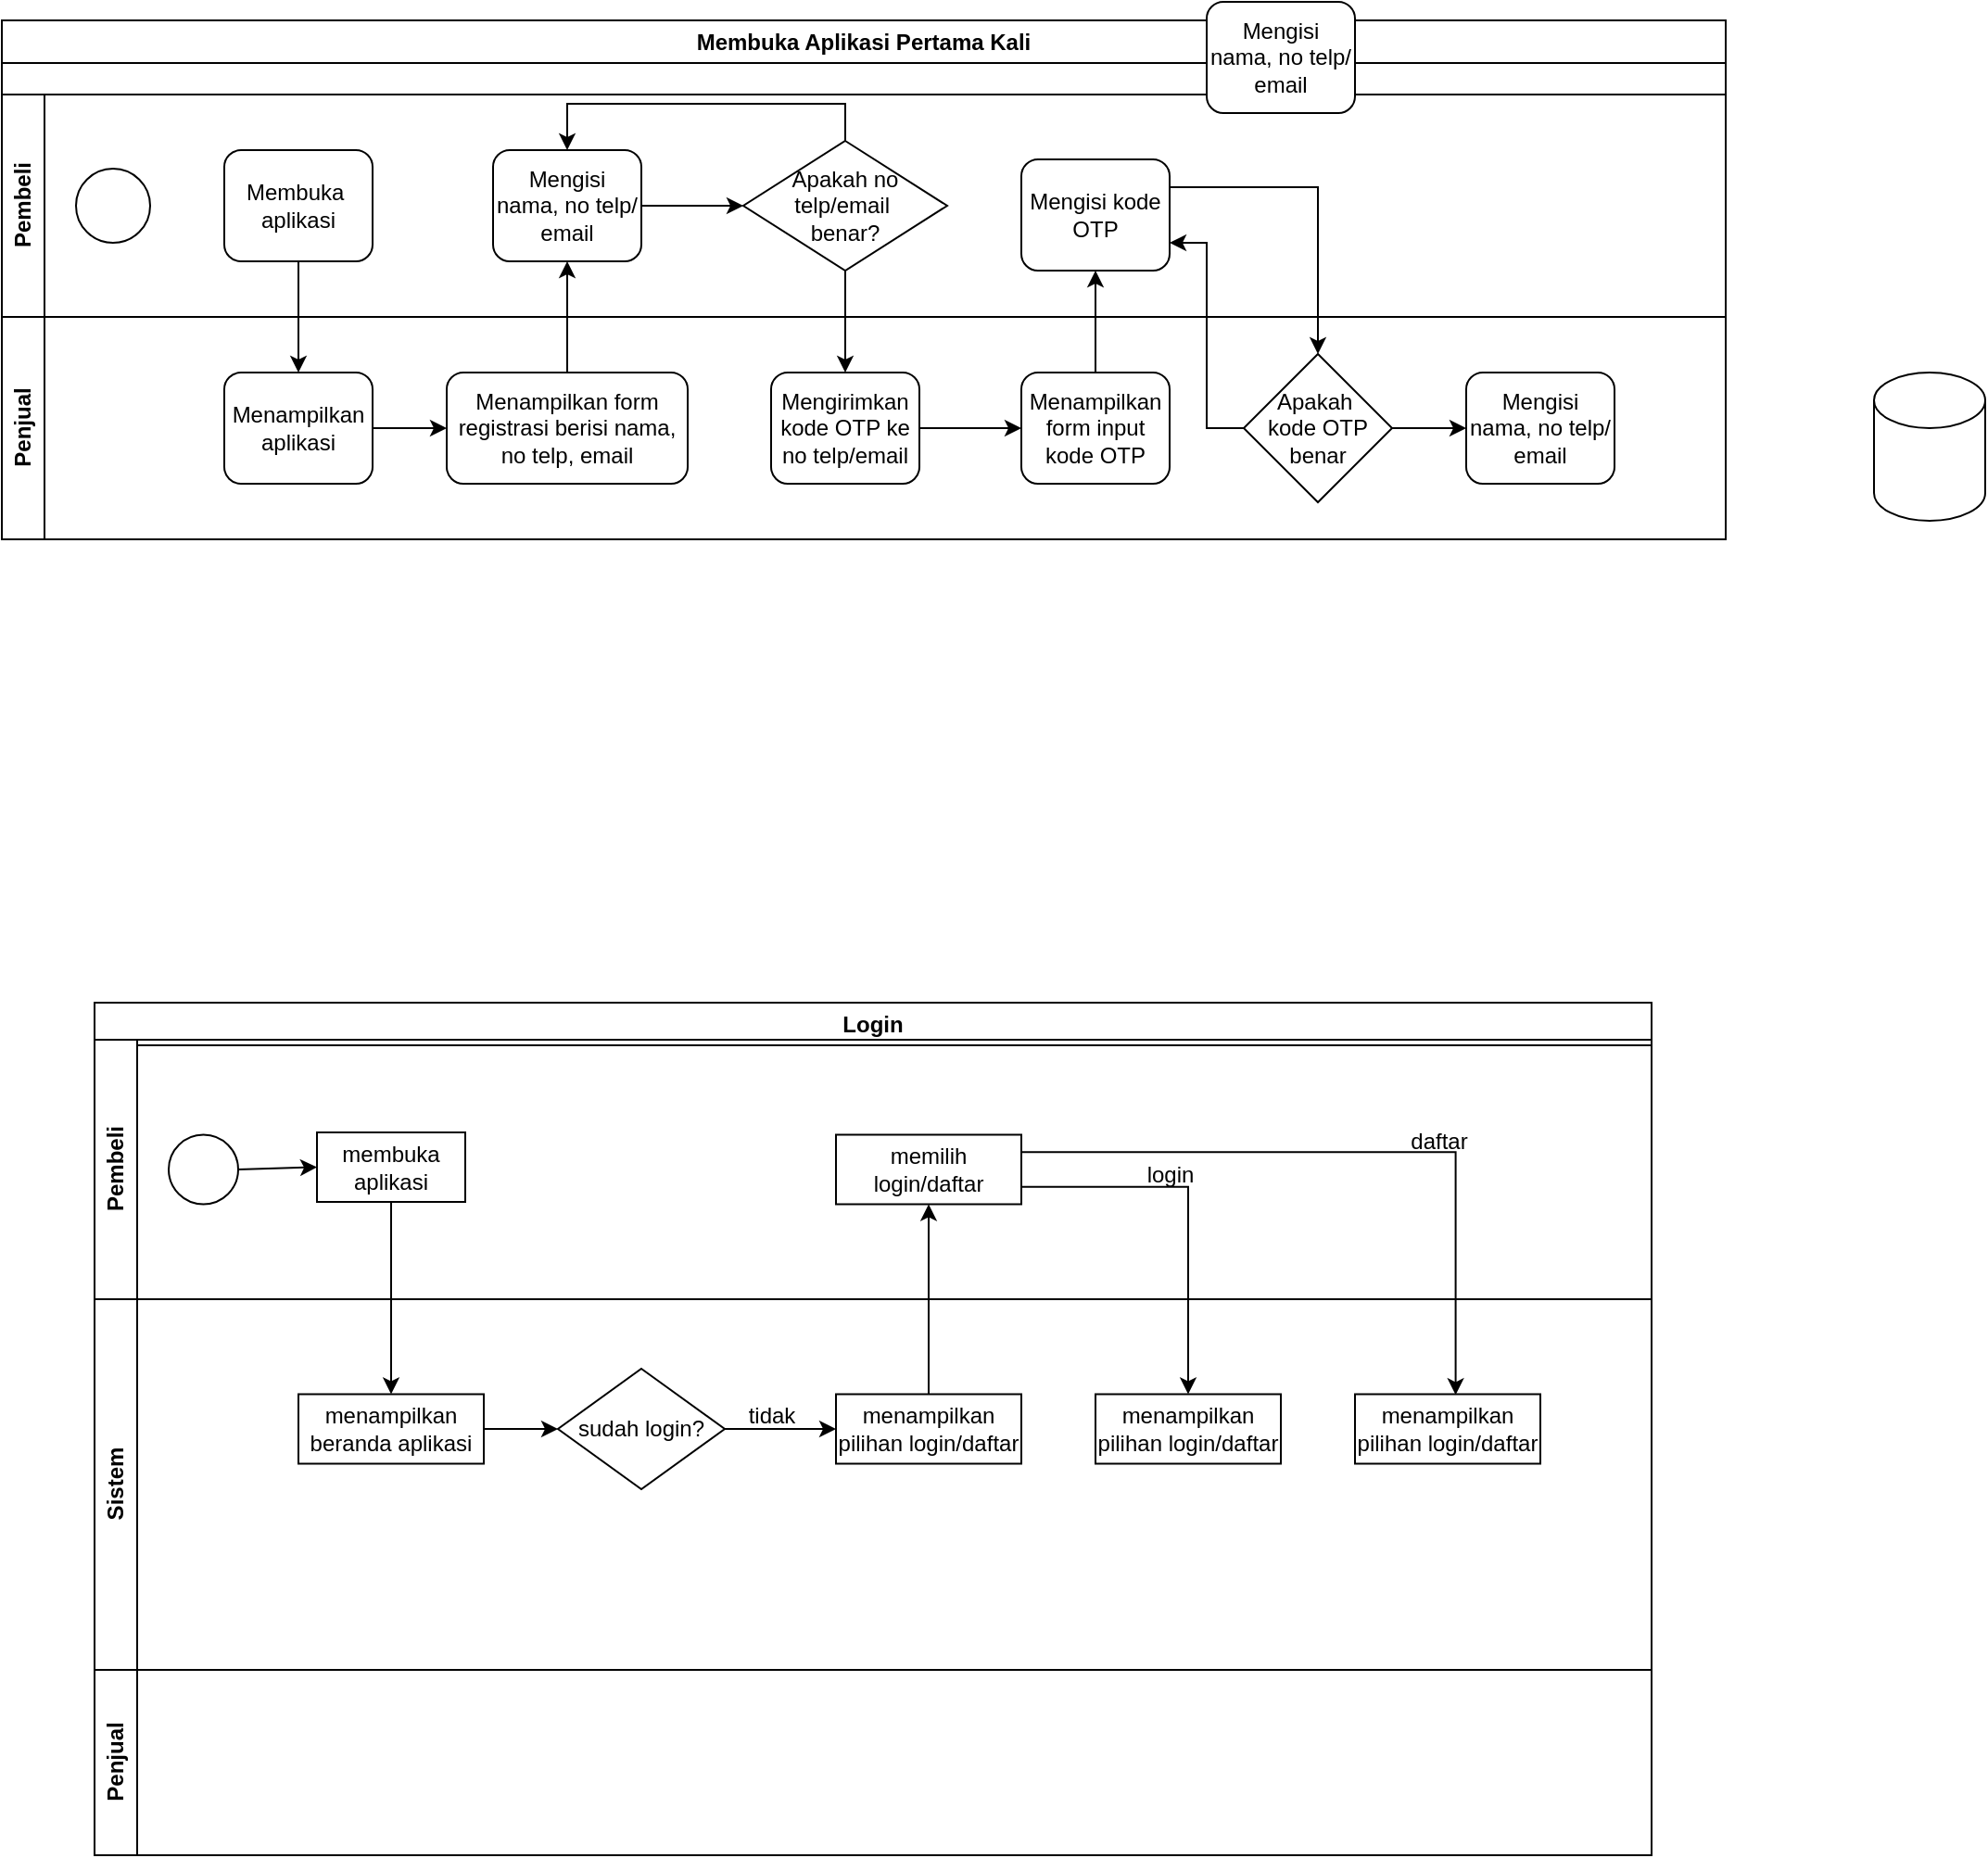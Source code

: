 <mxfile version="25.0.3">
  <diagram name="Halaman-1" id="dJWml7e_3UsgryPbaNAH">
    <mxGraphModel dx="1591" dy="12395" grid="1" gridSize="10" guides="1" tooltips="1" connect="1" arrows="1" fold="1" page="1" pageScale="10" pageWidth="827" pageHeight="1169" math="0" shadow="0">
      <root>
        <mxCell id="0" />
        <mxCell id="1" parent="0" />
        <mxCell id="1x1_cKniDCLI9DL_jRmz-1" value="Login" style="swimlane;whiteSpace=wrap;html=1;" vertex="1" parent="1">
          <mxGeometry x="50" y="530" width="840" height="460" as="geometry" />
        </mxCell>
        <mxCell id="1x1_cKniDCLI9DL_jRmz-2" value="Pembeli" style="swimlane;horizontal=0;whiteSpace=wrap;html=1;" vertex="1" parent="1x1_cKniDCLI9DL_jRmz-1">
          <mxGeometry y="20" width="840" height="140" as="geometry" />
        </mxCell>
        <mxCell id="1x1_cKniDCLI9DL_jRmz-4" value="" style="ellipse;whiteSpace=wrap;html=1;aspect=fixed;" vertex="1" parent="1x1_cKniDCLI9DL_jRmz-2">
          <mxGeometry x="40" y="51.25" width="37.5" height="37.5" as="geometry" />
        </mxCell>
        <mxCell id="1x1_cKniDCLI9DL_jRmz-7" value="membuka aplikasi" style="rounded=0;whiteSpace=wrap;html=1;" vertex="1" parent="1x1_cKniDCLI9DL_jRmz-2">
          <mxGeometry x="120" y="50" width="80" height="37.5" as="geometry" />
        </mxCell>
        <mxCell id="1x1_cKniDCLI9DL_jRmz-6" value="" style="endArrow=classic;html=1;rounded=0;exitX=1;exitY=0.5;exitDx=0;exitDy=0;entryX=0;entryY=0.5;entryDx=0;entryDy=0;" edge="1" parent="1x1_cKniDCLI9DL_jRmz-2" source="1x1_cKniDCLI9DL_jRmz-4" target="1x1_cKniDCLI9DL_jRmz-7">
          <mxGeometry width="50" height="50" relative="1" as="geometry">
            <mxPoint x="230" y="170" as="sourcePoint" />
            <mxPoint x="120" y="95" as="targetPoint" />
          </mxGeometry>
        </mxCell>
        <mxCell id="1x1_cKniDCLI9DL_jRmz-40" value="memilih login/daftar" style="rounded=0;whiteSpace=wrap;html=1;" vertex="1" parent="1x1_cKniDCLI9DL_jRmz-2">
          <mxGeometry x="400" y="51.25" width="100" height="37.5" as="geometry" />
        </mxCell>
        <mxCell id="1x1_cKniDCLI9DL_jRmz-59" value="daftar" style="text;html=1;align=center;verticalAlign=middle;resizable=0;points=[];autosize=1;strokeColor=none;fillColor=none;" vertex="1" parent="1x1_cKniDCLI9DL_jRmz-2">
          <mxGeometry x="700" y="40" width="50" height="30" as="geometry" />
        </mxCell>
        <mxCell id="1x1_cKniDCLI9DL_jRmz-8" value="Penjual" style="swimlane;horizontal=0;whiteSpace=wrap;html=1;" vertex="1" parent="1x1_cKniDCLI9DL_jRmz-1">
          <mxGeometry y="360" width="840" height="100" as="geometry" />
        </mxCell>
        <mxCell id="1x1_cKniDCLI9DL_jRmz-3" value="Sistem" style="swimlane;horizontal=0;whiteSpace=wrap;html=1;" vertex="1" parent="1x1_cKniDCLI9DL_jRmz-8">
          <mxGeometry y="-200" width="840" height="200" as="geometry" />
        </mxCell>
        <mxCell id="1x1_cKniDCLI9DL_jRmz-29" style="edgeStyle=orthogonalEdgeStyle;rounded=0;orthogonalLoop=1;jettySize=auto;html=1;exitX=1;exitY=0.5;exitDx=0;exitDy=0;entryX=0;entryY=0.5;entryDx=0;entryDy=0;" edge="1" parent="1x1_cKniDCLI9DL_jRmz-3" source="1x1_cKniDCLI9DL_jRmz-10" target="1x1_cKniDCLI9DL_jRmz-18">
          <mxGeometry relative="1" as="geometry" />
        </mxCell>
        <mxCell id="1x1_cKniDCLI9DL_jRmz-10" value="menampilkan beranda aplikasi" style="rounded=0;whiteSpace=wrap;html=1;" vertex="1" parent="1x1_cKniDCLI9DL_jRmz-3">
          <mxGeometry x="110" y="51.25" width="100" height="37.5" as="geometry" />
        </mxCell>
        <mxCell id="1x1_cKniDCLI9DL_jRmz-39" style="edgeStyle=orthogonalEdgeStyle;rounded=0;orthogonalLoop=1;jettySize=auto;html=1;exitX=1;exitY=0.5;exitDx=0;exitDy=0;entryX=0;entryY=0.5;entryDx=0;entryDy=0;" edge="1" parent="1x1_cKniDCLI9DL_jRmz-3" source="1x1_cKniDCLI9DL_jRmz-18" target="1x1_cKniDCLI9DL_jRmz-27">
          <mxGeometry relative="1" as="geometry" />
        </mxCell>
        <mxCell id="1x1_cKniDCLI9DL_jRmz-18" value="sudah login?" style="rhombus;whiteSpace=wrap;html=1;rounded=0;" vertex="1" parent="1x1_cKniDCLI9DL_jRmz-3">
          <mxGeometry x="250" y="37.5" width="90" height="65" as="geometry" />
        </mxCell>
        <mxCell id="1x1_cKniDCLI9DL_jRmz-22" value="tidak" style="text;html=1;align=center;verticalAlign=middle;resizable=0;points=[];autosize=1;strokeColor=none;fillColor=none;" vertex="1" parent="1x1_cKniDCLI9DL_jRmz-3">
          <mxGeometry x="340" y="48" width="50" height="30" as="geometry" />
        </mxCell>
        <mxCell id="1x1_cKniDCLI9DL_jRmz-27" value="menampilkan pilihan login/daftar" style="rounded=0;whiteSpace=wrap;html=1;" vertex="1" parent="1x1_cKniDCLI9DL_jRmz-3">
          <mxGeometry x="400" y="51.25" width="100" height="37.5" as="geometry" />
        </mxCell>
        <mxCell id="1x1_cKniDCLI9DL_jRmz-44" value="menampilkan pilihan login/daftar" style="rounded=0;whiteSpace=wrap;html=1;" vertex="1" parent="1x1_cKniDCLI9DL_jRmz-3">
          <mxGeometry x="540" y="51.25" width="100" height="37.5" as="geometry" />
        </mxCell>
        <mxCell id="1x1_cKniDCLI9DL_jRmz-45" value="menampilkan pilihan login/daftar" style="rounded=0;whiteSpace=wrap;html=1;" vertex="1" parent="1x1_cKniDCLI9DL_jRmz-3">
          <mxGeometry x="680" y="51.25" width="100" height="37.5" as="geometry" />
        </mxCell>
        <mxCell id="1x1_cKniDCLI9DL_jRmz-11" style="edgeStyle=orthogonalEdgeStyle;rounded=0;orthogonalLoop=1;jettySize=auto;html=1;exitX=0.5;exitY=1;exitDx=0;exitDy=0;entryX=0.5;entryY=0;entryDx=0;entryDy=0;" edge="1" parent="1x1_cKniDCLI9DL_jRmz-1" source="1x1_cKniDCLI9DL_jRmz-7" target="1x1_cKniDCLI9DL_jRmz-10">
          <mxGeometry relative="1" as="geometry" />
        </mxCell>
        <mxCell id="1x1_cKniDCLI9DL_jRmz-42" style="edgeStyle=orthogonalEdgeStyle;rounded=0;orthogonalLoop=1;jettySize=auto;html=1;exitX=0.5;exitY=0;exitDx=0;exitDy=0;entryX=0.5;entryY=1;entryDx=0;entryDy=0;" edge="1" parent="1x1_cKniDCLI9DL_jRmz-1" source="1x1_cKniDCLI9DL_jRmz-27" target="1x1_cKniDCLI9DL_jRmz-40">
          <mxGeometry relative="1" as="geometry" />
        </mxCell>
        <mxCell id="1x1_cKniDCLI9DL_jRmz-43" style="edgeStyle=orthogonalEdgeStyle;rounded=0;orthogonalLoop=1;jettySize=auto;html=1;exitX=1;exitY=0.75;exitDx=0;exitDy=0;entryX=0.5;entryY=0;entryDx=0;entryDy=0;" edge="1" parent="1x1_cKniDCLI9DL_jRmz-1" source="1x1_cKniDCLI9DL_jRmz-40" target="1x1_cKniDCLI9DL_jRmz-44">
          <mxGeometry relative="1" as="geometry">
            <mxPoint x="550" y="99.235" as="targetPoint" />
          </mxGeometry>
        </mxCell>
        <mxCell id="1x1_cKniDCLI9DL_jRmz-55" style="edgeStyle=orthogonalEdgeStyle;rounded=0;orthogonalLoop=1;jettySize=auto;html=1;exitX=1;exitY=0.25;exitDx=0;exitDy=0;entryX=0.543;entryY=0.011;entryDx=0;entryDy=0;entryPerimeter=0;" edge="1" parent="1x1_cKniDCLI9DL_jRmz-1" source="1x1_cKniDCLI9DL_jRmz-40" target="1x1_cKniDCLI9DL_jRmz-45">
          <mxGeometry relative="1" as="geometry" />
        </mxCell>
        <mxCell id="1x1_cKniDCLI9DL_jRmz-57" value="login" style="text;html=1;align=center;verticalAlign=middle;resizable=0;points=[];autosize=1;strokeColor=none;fillColor=none;" vertex="1" parent="1">
          <mxGeometry x="605" y="608" width="50" height="30" as="geometry" />
        </mxCell>
        <mxCell id="1x1_cKniDCLI9DL_jRmz-61" value="Membuka Aplikasi Pertama Kali" style="swimlane;whiteSpace=wrap;html=1;" vertex="1" parent="1">
          <mxGeometry width="930" height="280" as="geometry" />
        </mxCell>
        <mxCell id="1x1_cKniDCLI9DL_jRmz-62" value="Pembeli" style="swimlane;horizontal=0;whiteSpace=wrap;html=1;" vertex="1" parent="1x1_cKniDCLI9DL_jRmz-61">
          <mxGeometry y="40" width="930" height="120" as="geometry" />
        </mxCell>
        <mxCell id="1x1_cKniDCLI9DL_jRmz-66" value="" style="ellipse;whiteSpace=wrap;html=1;aspect=fixed;" vertex="1" parent="1x1_cKniDCLI9DL_jRmz-62">
          <mxGeometry x="40" y="40" width="40" height="40" as="geometry" />
        </mxCell>
        <mxCell id="1x1_cKniDCLI9DL_jRmz-67" value="Membuka&amp;nbsp;&lt;div&gt;aplikasi&lt;/div&gt;" style="rounded=1;whiteSpace=wrap;html=1;" vertex="1" parent="1x1_cKniDCLI9DL_jRmz-62">
          <mxGeometry x="120" y="30" width="80" height="60" as="geometry" />
        </mxCell>
        <mxCell id="1x1_cKniDCLI9DL_jRmz-81" style="edgeStyle=orthogonalEdgeStyle;rounded=0;orthogonalLoop=1;jettySize=auto;html=1;exitX=1;exitY=0.5;exitDx=0;exitDy=0;entryX=0;entryY=0.5;entryDx=0;entryDy=0;" edge="1" parent="1x1_cKniDCLI9DL_jRmz-62" source="1x1_cKniDCLI9DL_jRmz-72" target="1x1_cKniDCLI9DL_jRmz-77">
          <mxGeometry relative="1" as="geometry" />
        </mxCell>
        <mxCell id="1x1_cKniDCLI9DL_jRmz-72" value="Mengisi nama, no telp/ email" style="rounded=1;whiteSpace=wrap;html=1;" vertex="1" parent="1x1_cKniDCLI9DL_jRmz-62">
          <mxGeometry x="265" y="30" width="80" height="60" as="geometry" />
        </mxCell>
        <mxCell id="1x1_cKniDCLI9DL_jRmz-78" style="edgeStyle=orthogonalEdgeStyle;rounded=0;orthogonalLoop=1;jettySize=auto;html=1;exitX=0.5;exitY=0;exitDx=0;exitDy=0;entryX=0.5;entryY=0;entryDx=0;entryDy=0;" edge="1" parent="1x1_cKniDCLI9DL_jRmz-62" source="1x1_cKniDCLI9DL_jRmz-77" target="1x1_cKniDCLI9DL_jRmz-72">
          <mxGeometry relative="1" as="geometry" />
        </mxCell>
        <mxCell id="1x1_cKniDCLI9DL_jRmz-77" value="Apakah no telp/email&amp;nbsp;&lt;div&gt;benar?&lt;/div&gt;" style="rhombus;whiteSpace=wrap;html=1;" vertex="1" parent="1x1_cKniDCLI9DL_jRmz-62">
          <mxGeometry x="400" y="25" width="110" height="70" as="geometry" />
        </mxCell>
        <mxCell id="1x1_cKniDCLI9DL_jRmz-85" value="Mengisi kode OTP" style="rounded=1;whiteSpace=wrap;html=1;" vertex="1" parent="1x1_cKniDCLI9DL_jRmz-62">
          <mxGeometry x="550" y="35" width="80" height="60" as="geometry" />
        </mxCell>
        <mxCell id="1x1_cKniDCLI9DL_jRmz-64" value="Penjual" style="swimlane;horizontal=0;whiteSpace=wrap;html=1;" vertex="1" parent="1x1_cKniDCLI9DL_jRmz-61">
          <mxGeometry y="160" width="930" height="120" as="geometry" />
        </mxCell>
        <mxCell id="1x1_cKniDCLI9DL_jRmz-80" style="edgeStyle=orthogonalEdgeStyle;rounded=0;orthogonalLoop=1;jettySize=auto;html=1;exitX=1;exitY=0.5;exitDx=0;exitDy=0;entryX=0;entryY=0.5;entryDx=0;entryDy=0;" edge="1" parent="1x1_cKniDCLI9DL_jRmz-64" source="1x1_cKniDCLI9DL_jRmz-69" target="1x1_cKniDCLI9DL_jRmz-71">
          <mxGeometry relative="1" as="geometry" />
        </mxCell>
        <mxCell id="1x1_cKniDCLI9DL_jRmz-69" value="Menampilkan aplikasi" style="rounded=1;whiteSpace=wrap;html=1;" vertex="1" parent="1x1_cKniDCLI9DL_jRmz-64">
          <mxGeometry x="120" y="30" width="80" height="60" as="geometry" />
        </mxCell>
        <mxCell id="1x1_cKniDCLI9DL_jRmz-71" value="Menampilkan form registrasi berisi nama, no telp, email" style="rounded=1;whiteSpace=wrap;html=1;" vertex="1" parent="1x1_cKniDCLI9DL_jRmz-64">
          <mxGeometry x="240" y="30" width="130" height="60" as="geometry" />
        </mxCell>
        <mxCell id="1x1_cKniDCLI9DL_jRmz-84" style="edgeStyle=orthogonalEdgeStyle;rounded=0;orthogonalLoop=1;jettySize=auto;html=1;exitX=1;exitY=0.5;exitDx=0;exitDy=0;entryX=0;entryY=0.5;entryDx=0;entryDy=0;" edge="1" parent="1x1_cKniDCLI9DL_jRmz-64" source="1x1_cKniDCLI9DL_jRmz-73" target="1x1_cKniDCLI9DL_jRmz-83">
          <mxGeometry relative="1" as="geometry" />
        </mxCell>
        <mxCell id="1x1_cKniDCLI9DL_jRmz-73" value="Mengirimkan kode OTP ke no telp/email" style="rounded=1;whiteSpace=wrap;html=1;" vertex="1" parent="1x1_cKniDCLI9DL_jRmz-64">
          <mxGeometry x="415" y="30" width="80" height="60" as="geometry" />
        </mxCell>
        <mxCell id="1x1_cKniDCLI9DL_jRmz-83" value="Menampilkan form input kode OTP" style="rounded=1;whiteSpace=wrap;html=1;" vertex="1" parent="1x1_cKniDCLI9DL_jRmz-64">
          <mxGeometry x="550" y="30" width="80" height="60" as="geometry" />
        </mxCell>
        <mxCell id="1x1_cKniDCLI9DL_jRmz-91" style="edgeStyle=orthogonalEdgeStyle;rounded=0;orthogonalLoop=1;jettySize=auto;html=1;exitX=1;exitY=0.5;exitDx=0;exitDy=0;entryX=0;entryY=0.5;entryDx=0;entryDy=0;" edge="1" parent="1x1_cKniDCLI9DL_jRmz-64" source="1x1_cKniDCLI9DL_jRmz-87" target="1x1_cKniDCLI9DL_jRmz-90">
          <mxGeometry relative="1" as="geometry" />
        </mxCell>
        <mxCell id="1x1_cKniDCLI9DL_jRmz-87" value="Apakah&amp;nbsp;&lt;div&gt;kode OTP benar&lt;/div&gt;" style="rhombus;whiteSpace=wrap;html=1;" vertex="1" parent="1x1_cKniDCLI9DL_jRmz-64">
          <mxGeometry x="670" y="20" width="80" height="80" as="geometry" />
        </mxCell>
        <mxCell id="1x1_cKniDCLI9DL_jRmz-90" value="Mengisi nama, no telp/ email" style="rounded=1;whiteSpace=wrap;html=1;" vertex="1" parent="1x1_cKniDCLI9DL_jRmz-64">
          <mxGeometry x="790" y="30" width="80" height="60" as="geometry" />
        </mxCell>
        <mxCell id="1x1_cKniDCLI9DL_jRmz-76" style="edgeStyle=orthogonalEdgeStyle;rounded=0;orthogonalLoop=1;jettySize=auto;html=1;exitX=0.5;exitY=0;exitDx=0;exitDy=0;entryX=0.5;entryY=1;entryDx=0;entryDy=0;" edge="1" parent="1x1_cKniDCLI9DL_jRmz-61" source="1x1_cKniDCLI9DL_jRmz-71" target="1x1_cKniDCLI9DL_jRmz-72">
          <mxGeometry relative="1" as="geometry" />
        </mxCell>
        <mxCell id="1x1_cKniDCLI9DL_jRmz-79" style="edgeStyle=orthogonalEdgeStyle;rounded=0;orthogonalLoop=1;jettySize=auto;html=1;exitX=0.5;exitY=1;exitDx=0;exitDy=0;entryX=0.5;entryY=0;entryDx=0;entryDy=0;" edge="1" parent="1x1_cKniDCLI9DL_jRmz-61" source="1x1_cKniDCLI9DL_jRmz-67" target="1x1_cKniDCLI9DL_jRmz-69">
          <mxGeometry relative="1" as="geometry" />
        </mxCell>
        <mxCell id="1x1_cKniDCLI9DL_jRmz-82" style="edgeStyle=orthogonalEdgeStyle;rounded=0;orthogonalLoop=1;jettySize=auto;html=1;exitX=0.5;exitY=1;exitDx=0;exitDy=0;entryX=0.5;entryY=0;entryDx=0;entryDy=0;" edge="1" parent="1x1_cKniDCLI9DL_jRmz-61" source="1x1_cKniDCLI9DL_jRmz-77" target="1x1_cKniDCLI9DL_jRmz-73">
          <mxGeometry relative="1" as="geometry" />
        </mxCell>
        <mxCell id="1x1_cKniDCLI9DL_jRmz-74" value="Mengisi nama, no telp/ email" style="rounded=1;whiteSpace=wrap;html=1;" vertex="1" parent="1x1_cKniDCLI9DL_jRmz-61">
          <mxGeometry x="650" y="-10" width="80" height="60" as="geometry" />
        </mxCell>
        <mxCell id="1x1_cKniDCLI9DL_jRmz-86" style="edgeStyle=orthogonalEdgeStyle;rounded=0;orthogonalLoop=1;jettySize=auto;html=1;exitX=0.5;exitY=0;exitDx=0;exitDy=0;entryX=0.5;entryY=1;entryDx=0;entryDy=0;" edge="1" parent="1x1_cKniDCLI9DL_jRmz-61" source="1x1_cKniDCLI9DL_jRmz-83" target="1x1_cKniDCLI9DL_jRmz-85">
          <mxGeometry relative="1" as="geometry" />
        </mxCell>
        <mxCell id="1x1_cKniDCLI9DL_jRmz-88" style="edgeStyle=orthogonalEdgeStyle;rounded=0;orthogonalLoop=1;jettySize=auto;html=1;exitX=1;exitY=0.25;exitDx=0;exitDy=0;entryX=0.5;entryY=0;entryDx=0;entryDy=0;" edge="1" parent="1x1_cKniDCLI9DL_jRmz-61" source="1x1_cKniDCLI9DL_jRmz-85" target="1x1_cKniDCLI9DL_jRmz-87">
          <mxGeometry relative="1" as="geometry" />
        </mxCell>
        <mxCell id="1x1_cKniDCLI9DL_jRmz-89" style="edgeStyle=orthogonalEdgeStyle;rounded=0;orthogonalLoop=1;jettySize=auto;html=1;exitX=0;exitY=0.5;exitDx=0;exitDy=0;entryX=1;entryY=0.75;entryDx=0;entryDy=0;" edge="1" parent="1x1_cKniDCLI9DL_jRmz-61" source="1x1_cKniDCLI9DL_jRmz-87" target="1x1_cKniDCLI9DL_jRmz-85">
          <mxGeometry relative="1" as="geometry" />
        </mxCell>
        <mxCell id="1x1_cKniDCLI9DL_jRmz-92" value="" style="shape=cylinder3;whiteSpace=wrap;html=1;boundedLbl=1;backgroundOutline=1;size=15;" vertex="1" parent="1">
          <mxGeometry x="1010" y="190" width="60" height="80" as="geometry" />
        </mxCell>
      </root>
    </mxGraphModel>
  </diagram>
</mxfile>

